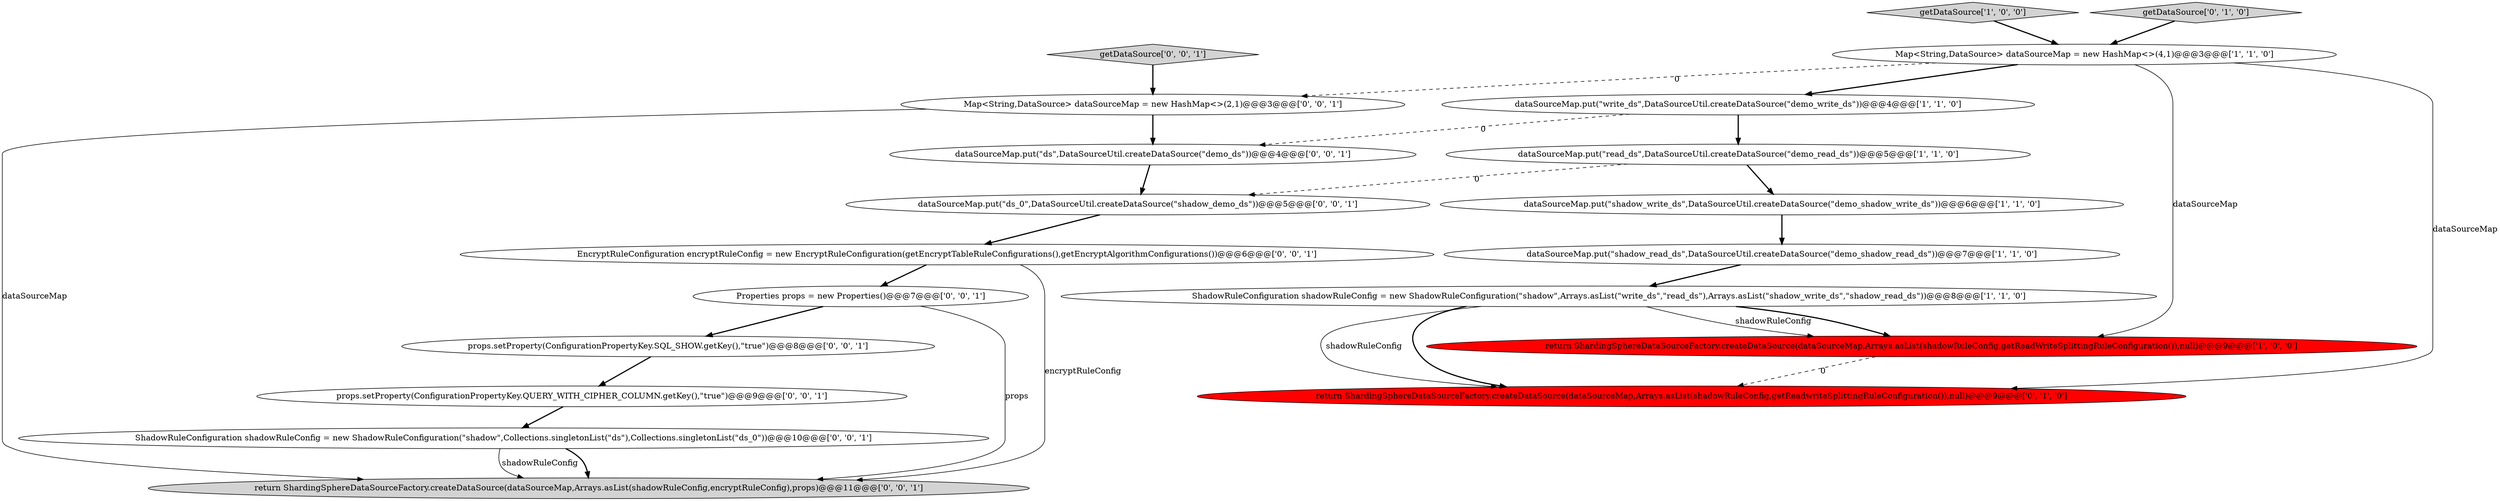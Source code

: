 digraph {
3 [style = filled, label = "return ShardingSphereDataSourceFactory.createDataSource(dataSourceMap,Arrays.asList(shadowRuleConfig,getReadWriteSplittingRuleConfiguration()),null)@@@9@@@['1', '0', '0']", fillcolor = red, shape = ellipse image = "AAA1AAABBB1BBB"];
7 [style = filled, label = "getDataSource['1', '0', '0']", fillcolor = lightgray, shape = diamond image = "AAA0AAABBB1BBB"];
5 [style = filled, label = "Map<String,DataSource> dataSourceMap = new HashMap<>(4,1)@@@3@@@['1', '1', '0']", fillcolor = white, shape = ellipse image = "AAA0AAABBB1BBB"];
6 [style = filled, label = "dataSourceMap.put(\"shadow_read_ds\",DataSourceUtil.createDataSource(\"demo_shadow_read_ds\"))@@@7@@@['1', '1', '0']", fillcolor = white, shape = ellipse image = "AAA0AAABBB1BBB"];
10 [style = filled, label = "props.setProperty(ConfigurationPropertyKey.QUERY_WITH_CIPHER_COLUMN.getKey(),\"true\")@@@9@@@['0', '0', '1']", fillcolor = white, shape = ellipse image = "AAA0AAABBB3BBB"];
11 [style = filled, label = "EncryptRuleConfiguration encryptRuleConfig = new EncryptRuleConfiguration(getEncryptTableRuleConfigurations(),getEncryptAlgorithmConfigurations())@@@6@@@['0', '0', '1']", fillcolor = white, shape = ellipse image = "AAA0AAABBB3BBB"];
15 [style = filled, label = "props.setProperty(ConfigurationPropertyKey.SQL_SHOW.getKey(),\"true\")@@@8@@@['0', '0', '1']", fillcolor = white, shape = ellipse image = "AAA0AAABBB3BBB"];
8 [style = filled, label = "return ShardingSphereDataSourceFactory.createDataSource(dataSourceMap,Arrays.asList(shadowRuleConfig,getReadwriteSplittingRuleConfiguration()),null)@@@9@@@['0', '1', '0']", fillcolor = red, shape = ellipse image = "AAA1AAABBB2BBB"];
2 [style = filled, label = "ShadowRuleConfiguration shadowRuleConfig = new ShadowRuleConfiguration(\"shadow\",Arrays.asList(\"write_ds\",\"read_ds\"),Arrays.asList(\"shadow_write_ds\",\"shadow_read_ds\"))@@@8@@@['1', '1', '0']", fillcolor = white, shape = ellipse image = "AAA0AAABBB1BBB"];
1 [style = filled, label = "dataSourceMap.put(\"shadow_write_ds\",DataSourceUtil.createDataSource(\"demo_shadow_write_ds\"))@@@6@@@['1', '1', '0']", fillcolor = white, shape = ellipse image = "AAA0AAABBB1BBB"];
16 [style = filled, label = "Map<String,DataSource> dataSourceMap = new HashMap<>(2,1)@@@3@@@['0', '0', '1']", fillcolor = white, shape = ellipse image = "AAA0AAABBB3BBB"];
19 [style = filled, label = "ShadowRuleConfiguration shadowRuleConfig = new ShadowRuleConfiguration(\"shadow\",Collections.singletonList(\"ds\"),Collections.singletonList(\"ds_0\"))@@@10@@@['0', '0', '1']", fillcolor = white, shape = ellipse image = "AAA0AAABBB3BBB"];
4 [style = filled, label = "dataSourceMap.put(\"write_ds\",DataSourceUtil.createDataSource(\"demo_write_ds\"))@@@4@@@['1', '1', '0']", fillcolor = white, shape = ellipse image = "AAA0AAABBB1BBB"];
18 [style = filled, label = "dataSourceMap.put(\"ds\",DataSourceUtil.createDataSource(\"demo_ds\"))@@@4@@@['0', '0', '1']", fillcolor = white, shape = ellipse image = "AAA0AAABBB3BBB"];
0 [style = filled, label = "dataSourceMap.put(\"read_ds\",DataSourceUtil.createDataSource(\"demo_read_ds\"))@@@5@@@['1', '1', '0']", fillcolor = white, shape = ellipse image = "AAA0AAABBB1BBB"];
13 [style = filled, label = "dataSourceMap.put(\"ds_0\",DataSourceUtil.createDataSource(\"shadow_demo_ds\"))@@@5@@@['0', '0', '1']", fillcolor = white, shape = ellipse image = "AAA0AAABBB3BBB"];
14 [style = filled, label = "Properties props = new Properties()@@@7@@@['0', '0', '1']", fillcolor = white, shape = ellipse image = "AAA0AAABBB3BBB"];
17 [style = filled, label = "getDataSource['0', '0', '1']", fillcolor = lightgray, shape = diamond image = "AAA0AAABBB3BBB"];
12 [style = filled, label = "return ShardingSphereDataSourceFactory.createDataSource(dataSourceMap,Arrays.asList(shadowRuleConfig,encryptRuleConfig),props)@@@11@@@['0', '0', '1']", fillcolor = lightgray, shape = ellipse image = "AAA0AAABBB3BBB"];
9 [style = filled, label = "getDataSource['0', '1', '0']", fillcolor = lightgray, shape = diamond image = "AAA0AAABBB2BBB"];
4->18 [style = dashed, label="0"];
15->10 [style = bold, label=""];
16->18 [style = bold, label=""];
11->12 [style = solid, label="encryptRuleConfig"];
2->3 [style = solid, label="shadowRuleConfig"];
19->12 [style = bold, label=""];
11->14 [style = bold, label=""];
16->12 [style = solid, label="dataSourceMap"];
10->19 [style = bold, label=""];
2->3 [style = bold, label=""];
5->3 [style = solid, label="dataSourceMap"];
2->8 [style = solid, label="shadowRuleConfig"];
13->11 [style = bold, label=""];
4->0 [style = bold, label=""];
6->2 [style = bold, label=""];
5->16 [style = dashed, label="0"];
7->5 [style = bold, label=""];
1->6 [style = bold, label=""];
5->8 [style = solid, label="dataSourceMap"];
0->1 [style = bold, label=""];
19->12 [style = solid, label="shadowRuleConfig"];
5->4 [style = bold, label=""];
0->13 [style = dashed, label="0"];
18->13 [style = bold, label=""];
9->5 [style = bold, label=""];
3->8 [style = dashed, label="0"];
14->15 [style = bold, label=""];
14->12 [style = solid, label="props"];
17->16 [style = bold, label=""];
2->8 [style = bold, label=""];
}
